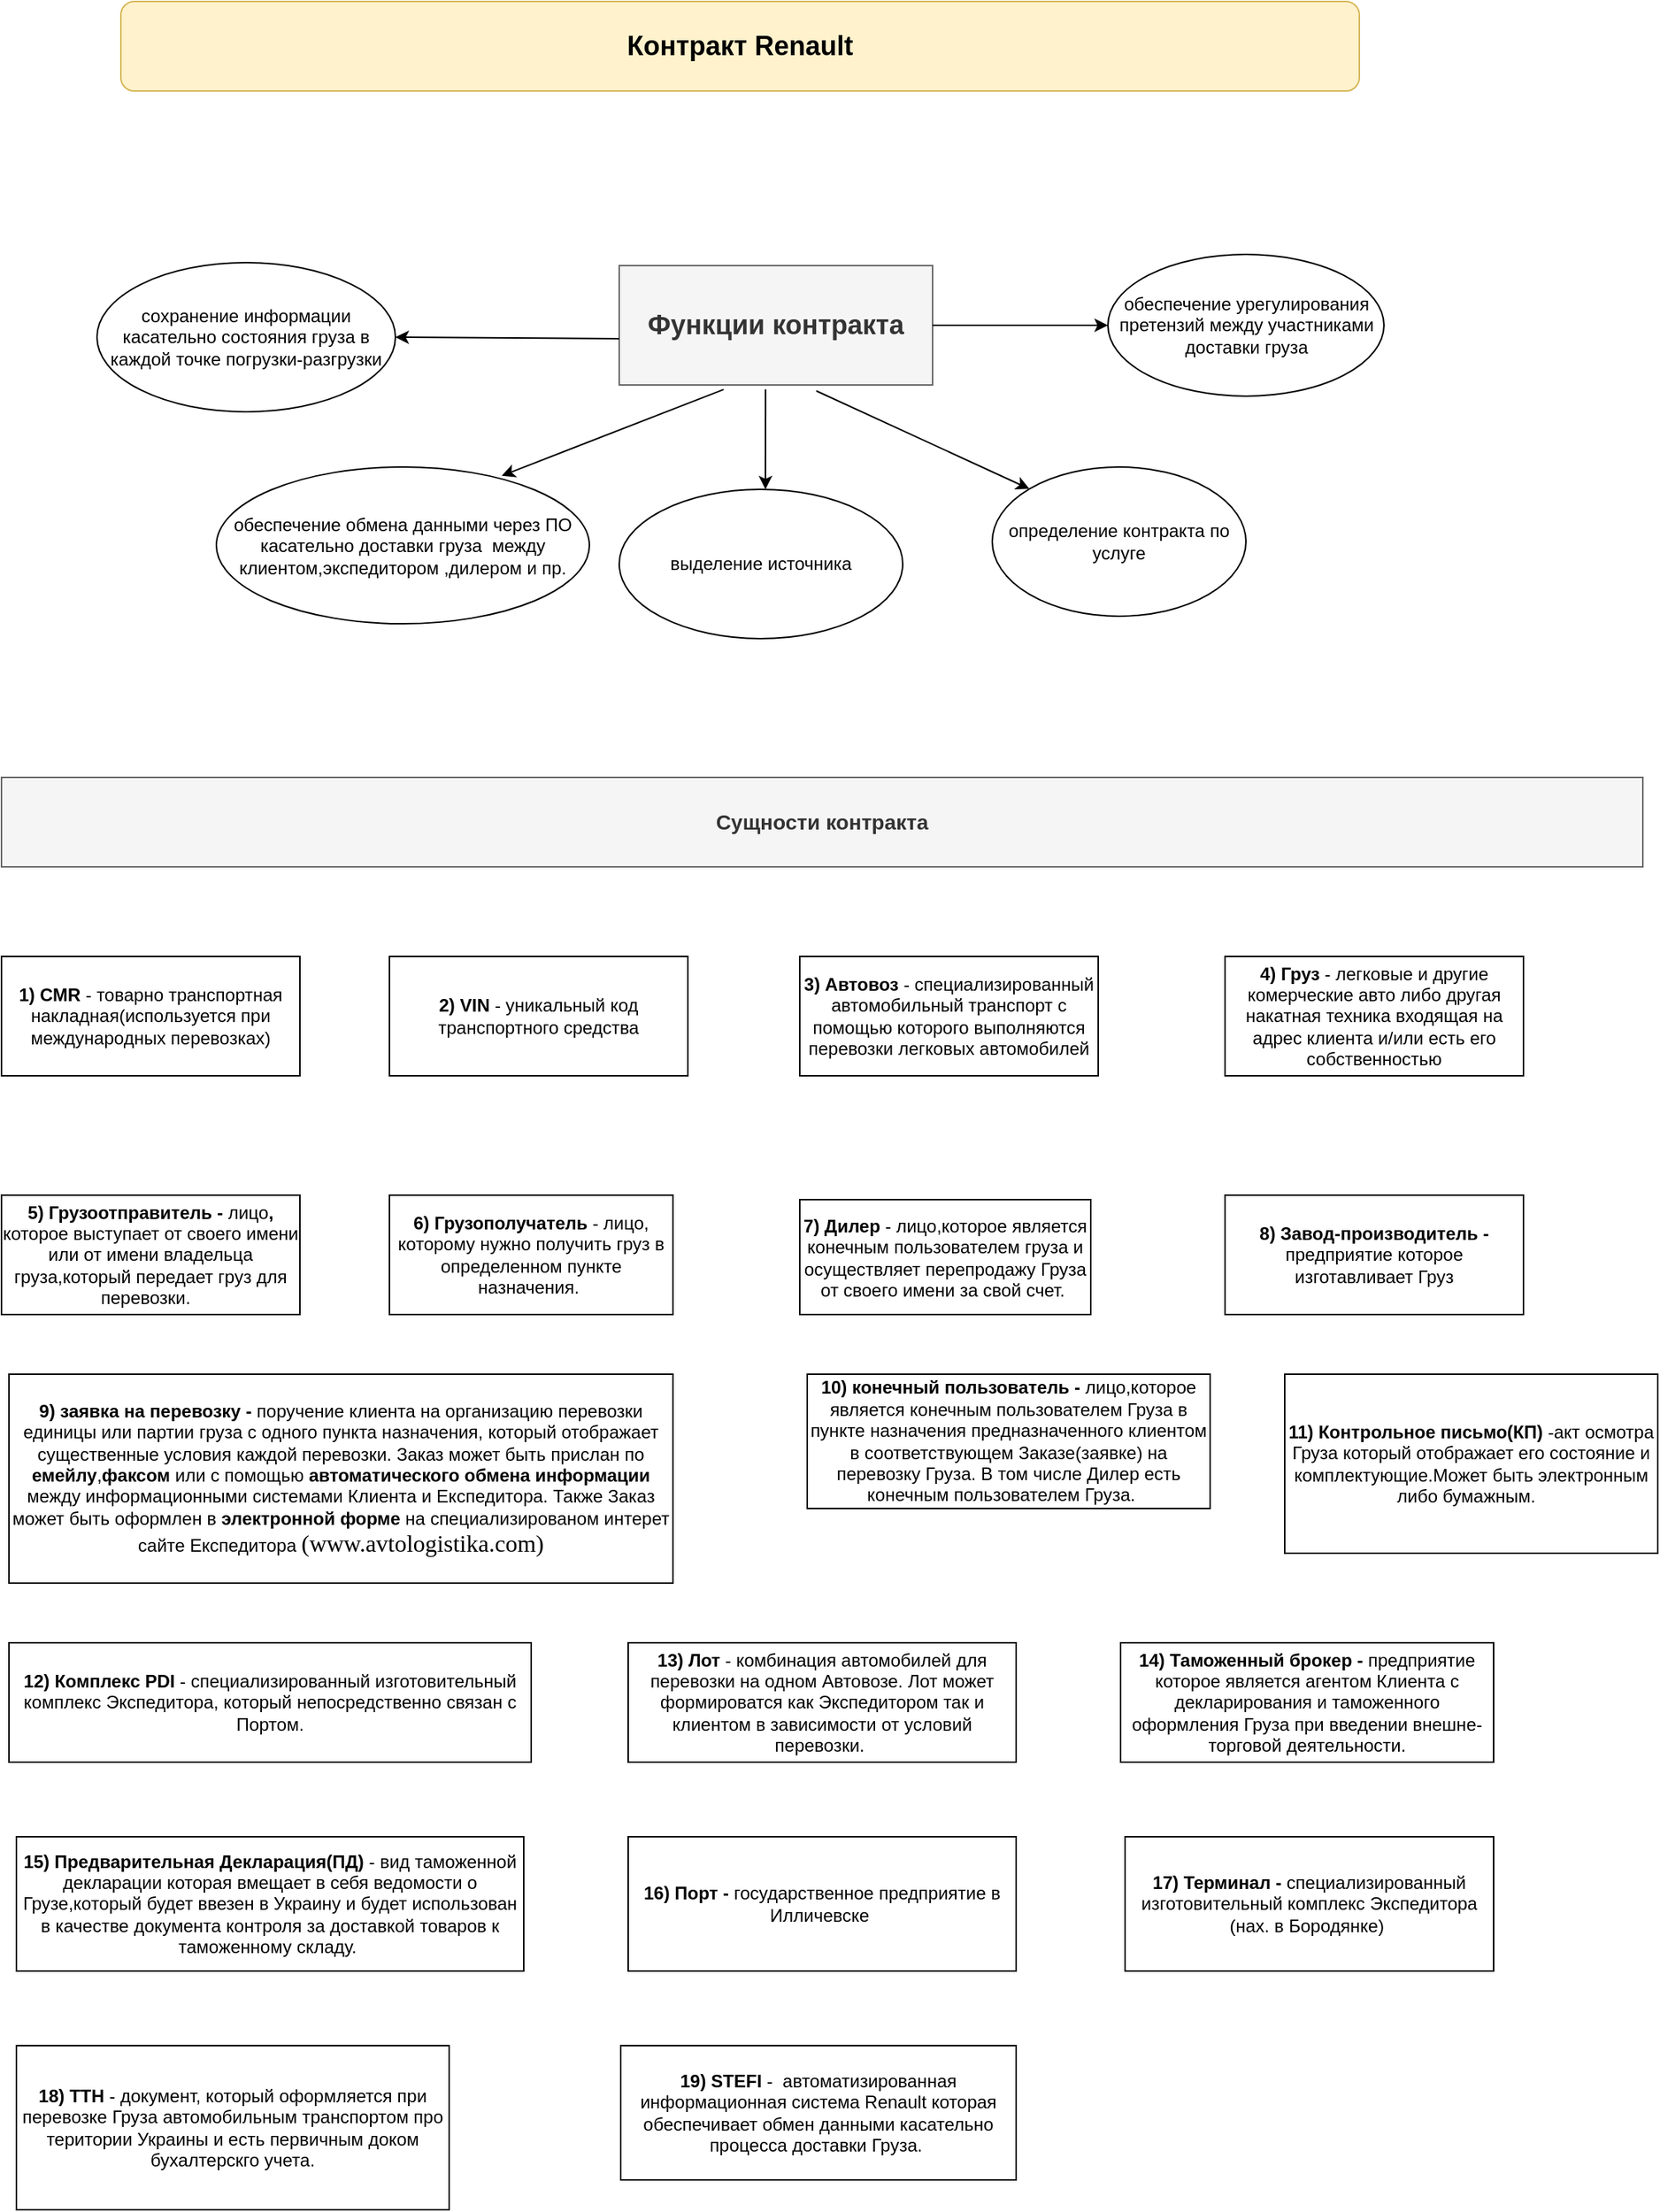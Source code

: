 <mxfile pages="1" version="11.2.1" type="github"><diagram id="zfqj0KA-zi19EQ8gJRFg" name="Page-1"><mxGraphModel dx="2249" dy="796" grid="1" gridSize="10" guides="1" tooltips="1" connect="1" arrows="1" fold="1" page="1" pageScale="1" pageWidth="827" pageHeight="1169" math="0" shadow="0"><root><mxCell id="0"/><mxCell id="1" parent="0"/><mxCell id="Clts9zavwY8iAdjt2-lt-14" value="&lt;font style=&quot;font-size: 18px&quot;&gt;&lt;b&gt;Функции контракта&lt;/b&gt;&lt;/font&gt;" style="rounded=0;whiteSpace=wrap;html=1;fillColor=#f5f5f5;strokeColor=#666666;fontColor=#333333;" parent="1" vertex="1"><mxGeometry x="74" y="1217" width="210" height="80" as="geometry"/></mxCell><mxCell id="Clts9zavwY8iAdjt2-lt-15" value="" style="endArrow=classic;html=1;exitX=0.467;exitY=1.038;exitDx=0;exitDy=0;exitPerimeter=0;" parent="1" source="Clts9zavwY8iAdjt2-lt-14" edge="1"><mxGeometry width="50" height="50" relative="1" as="geometry"><mxPoint x="174" y="1407" as="sourcePoint"/><mxPoint x="172" y="1367" as="targetPoint"/></mxGeometry></mxCell><mxCell id="Clts9zavwY8iAdjt2-lt-16" value="выделение источника" style="ellipse;whiteSpace=wrap;html=1;strokeColor=#000000;strokeWidth=1;" parent="1" vertex="1"><mxGeometry x="74" y="1367" width="190" height="100" as="geometry"/></mxCell><mxCell id="Clts9zavwY8iAdjt2-lt-17" value="" style="endArrow=classic;html=1;exitX=0.629;exitY=1.05;exitDx=0;exitDy=0;exitPerimeter=0;entryX=0;entryY=0;entryDx=0;entryDy=0;" parent="1" source="Clts9zavwY8iAdjt2-lt-14" target="Clts9zavwY8iAdjt2-lt-18" edge="1"><mxGeometry width="50" height="50" relative="1" as="geometry"><mxPoint x="344" y="1407" as="sourcePoint"/><mxPoint x="334" y="1377" as="targetPoint"/></mxGeometry></mxCell><mxCell id="Clts9zavwY8iAdjt2-lt-18" value="определение контракта по услуге" style="ellipse;whiteSpace=wrap;html=1;" parent="1" vertex="1"><mxGeometry x="324" y="1352" width="170" height="100" as="geometry"/></mxCell><mxCell id="Clts9zavwY8iAdjt2-lt-19" value="" style="endArrow=classic;html=1;exitX=0.333;exitY=1.038;exitDx=0;exitDy=0;exitPerimeter=0;entryX=0.765;entryY=0.056;entryDx=0;entryDy=0;entryPerimeter=0;" parent="1" source="Clts9zavwY8iAdjt2-lt-14" target="Clts9zavwY8iAdjt2-lt-20" edge="1"><mxGeometry width="50" height="50" relative="1" as="geometry"><mxPoint x="-96" y="1417" as="sourcePoint"/><mxPoint x="44" y="1367" as="targetPoint"/></mxGeometry></mxCell><mxCell id="Clts9zavwY8iAdjt2-lt-20" value="обеспечение обмена данными через ПО касательно доставки груза&amp;nbsp; между клиентом,экспедитором ,дилером и пр." style="ellipse;whiteSpace=wrap;html=1;" parent="1" vertex="1"><mxGeometry x="-196" y="1352" width="250" height="105" as="geometry"/></mxCell><mxCell id="Clts9zavwY8iAdjt2-lt-21" value="" style="endArrow=classic;html=1;entryX=1;entryY=0.5;entryDx=0;entryDy=0;" parent="1" target="Clts9zavwY8iAdjt2-lt-23" edge="1"><mxGeometry width="50" height="50" relative="1" as="geometry"><mxPoint x="74" y="1266" as="sourcePoint"/><mxPoint x="-66" y="1266" as="targetPoint"/></mxGeometry></mxCell><mxCell id="Clts9zavwY8iAdjt2-lt-22" value="" style="endArrow=classic;html=1;exitX=1;exitY=0.5;exitDx=0;exitDy=0;entryX=0;entryY=0.5;entryDx=0;entryDy=0;" parent="1" source="Clts9zavwY8iAdjt2-lt-14" target="Clts9zavwY8iAdjt2-lt-25" edge="1"><mxGeometry width="50" height="50" relative="1" as="geometry"><mxPoint x="404" y="1297" as="sourcePoint"/><mxPoint x="384" y="1257" as="targetPoint"/></mxGeometry></mxCell><mxCell id="Clts9zavwY8iAdjt2-lt-23" value="сохранение информации касательно состояния груза в каждой точке погрузки-разгрузки" style="ellipse;whiteSpace=wrap;html=1;" parent="1" vertex="1"><mxGeometry x="-276" y="1215" width="200" height="100" as="geometry"/></mxCell><mxCell id="Clts9zavwY8iAdjt2-lt-25" value="обеспечение урегулирования претензий между участниками доставки груза" style="ellipse;whiteSpace=wrap;html=1;" parent="1" vertex="1"><mxGeometry x="401.5" y="1209.5" width="185" height="95" as="geometry"/></mxCell><mxCell id="Clts9zavwY8iAdjt2-lt-28" value="&lt;b&gt;1) CMR &lt;/b&gt;- товарно транспортная накладная(используется при международных перевозках)" style="rounded=0;whiteSpace=wrap;html=1;" parent="1" vertex="1"><mxGeometry x="-340" y="1680" width="200" height="80" as="geometry"/></mxCell><mxCell id="Clts9zavwY8iAdjt2-lt-29" value="&lt;b&gt;2) VIN &lt;/b&gt;- уникальный код транспортного средства" style="rounded=0;whiteSpace=wrap;html=1;" parent="1" vertex="1"><mxGeometry x="-80" y="1680" width="200" height="80" as="geometry"/></mxCell><mxCell id="Clts9zavwY8iAdjt2-lt-30" value="&lt;b&gt;3) Автовоз &lt;/b&gt;- специализированный автомобильный транспорт с помощью которого выполняются перевозки легковых автомобилей" style="rounded=0;whiteSpace=wrap;html=1;" parent="1" vertex="1"><mxGeometry x="195" y="1680" width="200" height="80" as="geometry"/></mxCell><mxCell id="Clts9zavwY8iAdjt2-lt-31" value="&lt;b&gt;4) Груз &lt;/b&gt;- легковые и другие комерческие авто либо другая накатная техника входящая на адрес клиента и/или есть его собственностью" style="rounded=0;whiteSpace=wrap;html=1;" parent="1" vertex="1"><mxGeometry x="480" y="1680" width="200" height="80" as="geometry"/></mxCell><mxCell id="Clts9zavwY8iAdjt2-lt-32" value="&lt;b&gt;5) Грузоотправитель - &lt;/b&gt;лицо&lt;b&gt;, &lt;/b&gt;которое выступает от своего имени или от имени владельца груза,который передает груз для перевозки.&amp;nbsp;&lt;b&gt;&amp;nbsp;&lt;/b&gt;" style="rounded=0;whiteSpace=wrap;html=1;" parent="1" vertex="1"><mxGeometry x="-340" y="1840" width="200" height="80" as="geometry"/></mxCell><mxCell id="Clts9zavwY8iAdjt2-lt-33" value="&lt;b&gt;6) Грузополучатель &lt;/b&gt;- лицо, которому нужно получить груз в определенном пункте назначения.&amp;nbsp;" style="rounded=0;whiteSpace=wrap;html=1;" parent="1" vertex="1"><mxGeometry x="-80" y="1840" width="190" height="80" as="geometry"/></mxCell><mxCell id="Clts9zavwY8iAdjt2-lt-34" value="&lt;b&gt;7) Дилер&lt;/b&gt; - лицо,которое является конечным пользователем груза и осуществляет перепродажу Груза от своего имени за свой счет.&amp;nbsp;" style="rounded=0;whiteSpace=wrap;html=1;" parent="1" vertex="1"><mxGeometry x="195" y="1843" width="195" height="77" as="geometry"/></mxCell><mxCell id="Clts9zavwY8iAdjt2-lt-35" value="&lt;font style=&quot;font-size: 18px&quot;&gt;&lt;b&gt;Контракт Renault&lt;/b&gt;&lt;/font&gt;" style="rounded=1;whiteSpace=wrap;html=1;fillColor=#fff2cc;strokeColor=#d6b656;" parent="1" vertex="1"><mxGeometry x="-260" y="1040" width="830" height="60" as="geometry"/></mxCell><mxCell id="Clts9zavwY8iAdjt2-lt-36" value="&lt;b&gt;8) Завод-производитель - &lt;/b&gt;предприятие которое изготавливает Груз" style="rounded=0;whiteSpace=wrap;html=1;" parent="1" vertex="1"><mxGeometry x="480" y="1840" width="200" height="80" as="geometry"/></mxCell><mxCell id="Clts9zavwY8iAdjt2-lt-37" value="&lt;b&gt;9) заявка на перевозку - &lt;/b&gt;поручение клиента на организацию перевозки единицы или партии груза с одного пункта назначения, который отображает существенные условия каждой перевозки. Заказ может быть прислан по &lt;b&gt;емейлу&lt;/b&gt;,&lt;b&gt;факсом &lt;/b&gt;или с помощью &lt;b&gt;автоматического обмена информации&lt;/b&gt; между информационными системами Клиента и Експедитора. Также Заказ может быть оформлен в&lt;b&gt; электронной форме&lt;/b&gt; на специализированом интерет сайте Експедитора&amp;nbsp;&lt;span style=&quot;background-color: transparent ; font-family: &amp;#34;times new roman&amp;#34; ; font-size: 16px ; text-align: left&quot;&gt;(www.avtologistika.com)&lt;/span&gt;" style="rounded=0;whiteSpace=wrap;html=1;" parent="1" vertex="1"><mxGeometry x="-335" y="1960" width="445" height="140" as="geometry"/></mxCell><mxCell id="Clts9zavwY8iAdjt2-lt-38" value="&lt;b&gt;10) конечный пользователь - &lt;/b&gt;лицо,которое является конечным пользователем Груза в пункте назначения предназначенного клиентом в соответствующем Заказе(заявке) на перевозку Груза. В том числе Дилер есть конечным пользователем Груза.&amp;nbsp; &amp;nbsp;" style="rounded=0;whiteSpace=wrap;html=1;" parent="1" vertex="1"><mxGeometry x="200" y="1960" width="270" height="90" as="geometry"/></mxCell><mxCell id="Clts9zavwY8iAdjt2-lt-39" value="&lt;b&gt;11) Контрольное письмо(КП)&lt;/b&gt; -акт осмотра Груза который отображает его состояние и комплектующие.Может быть электронным либо бумажным.&amp;nbsp;&amp;nbsp;" style="rounded=0;whiteSpace=wrap;html=1;" parent="1" vertex="1"><mxGeometry x="520" y="1960" width="250" height="120" as="geometry"/></mxCell><mxCell id="Clts9zavwY8iAdjt2-lt-40" value="&lt;b&gt;12) Комплекс PDI &lt;/b&gt;- специализированный изготовительный комплекс Экспедитора, который непосредственно связан с Портом." style="rounded=0;whiteSpace=wrap;html=1;" parent="1" vertex="1"><mxGeometry x="-335" y="2140" width="350" height="80" as="geometry"/></mxCell><mxCell id="Clts9zavwY8iAdjt2-lt-41" value="&lt;b&gt;13) Лот&lt;/b&gt; - комбинация автомобилей для перевозки на одном Автовозе. Лот может формироватся как Экспедитором так и клиентом в зависимости от условий перевозки.&amp;nbsp;" style="rounded=0;whiteSpace=wrap;html=1;" parent="1" vertex="1"><mxGeometry x="80" y="2140" width="260" height="80" as="geometry"/></mxCell><mxCell id="Clts9zavwY8iAdjt2-lt-42" value="&lt;b&gt;14) Таможенный брокер - &lt;/b&gt;предприятие которое является агентом Клиента с декларирования и таможенного оформления Груза при введении внешне-торговой деятельности." style="rounded=0;whiteSpace=wrap;html=1;" parent="1" vertex="1"><mxGeometry x="410" y="2140" width="250" height="80" as="geometry"/></mxCell><mxCell id="Clts9zavwY8iAdjt2-lt-43" value="&lt;b&gt;15) Предварительная Декларация(ПД) &lt;/b&gt;-&lt;b&gt;&amp;nbsp;&lt;/b&gt;вид таможенной декларации которая вмещает в себя ведомости о Грузе,который будет ввезен в Украину и будет использован в качестве документа контроля за доставкой товаров к таможенному складу.&amp;nbsp;" style="rounded=0;whiteSpace=wrap;html=1;" parent="1" vertex="1"><mxGeometry x="-330" y="2270" width="340" height="90" as="geometry"/></mxCell><mxCell id="Clts9zavwY8iAdjt2-lt-44" value="&lt;b&gt;16) Порт - &lt;/b&gt;государственное предприятие в Илличевске&amp;nbsp;" style="rounded=0;whiteSpace=wrap;html=1;" parent="1" vertex="1"><mxGeometry x="80" y="2270" width="260" height="90" as="geometry"/></mxCell><mxCell id="Clts9zavwY8iAdjt2-lt-45" value="&lt;b&gt;17) Терминал - &lt;/b&gt;специализированный изготовительный комплекс Экспедитора (нах. в Бородянке)&amp;nbsp;" style="rounded=0;whiteSpace=wrap;html=1;" parent="1" vertex="1"><mxGeometry x="413" y="2270" width="247" height="90" as="geometry"/></mxCell><mxCell id="Clts9zavwY8iAdjt2-lt-46" value="&lt;b&gt;18) ТТН &lt;/b&gt;- документ, который оформляется при перевозке Груза автомобильным транспортом про територии Украины и есть первичным доком бухалтерскго учета." style="rounded=0;whiteSpace=wrap;html=1;" parent="1" vertex="1"><mxGeometry x="-330" y="2410" width="290" height="110" as="geometry"/></mxCell><mxCell id="Clts9zavwY8iAdjt2-lt-47" value="&lt;b&gt;19) STEFI &lt;/b&gt;-&amp;nbsp; автоматизированная информационная система Renault которая обеспечивает обмен данными касательно процесса доставки Груза.&amp;nbsp;" style="rounded=0;whiteSpace=wrap;html=1;" parent="1" vertex="1"><mxGeometry x="75" y="2410" width="265" height="90" as="geometry"/></mxCell><mxCell id="qozqHOqP_VgGozC14CGC-4" value="&lt;b style=&quot;font-size: 14px ; white-space: normal&quot;&gt;Сущности контракта&lt;/b&gt;" style="rounded=0;whiteSpace=wrap;html=1;fillColor=#f5f5f5;strokeColor=#666666;fontColor=#333333;" vertex="1" parent="1"><mxGeometry x="-340" y="1560" width="1100" height="60" as="geometry"/></mxCell></root></mxGraphModel></diagram></mxfile>